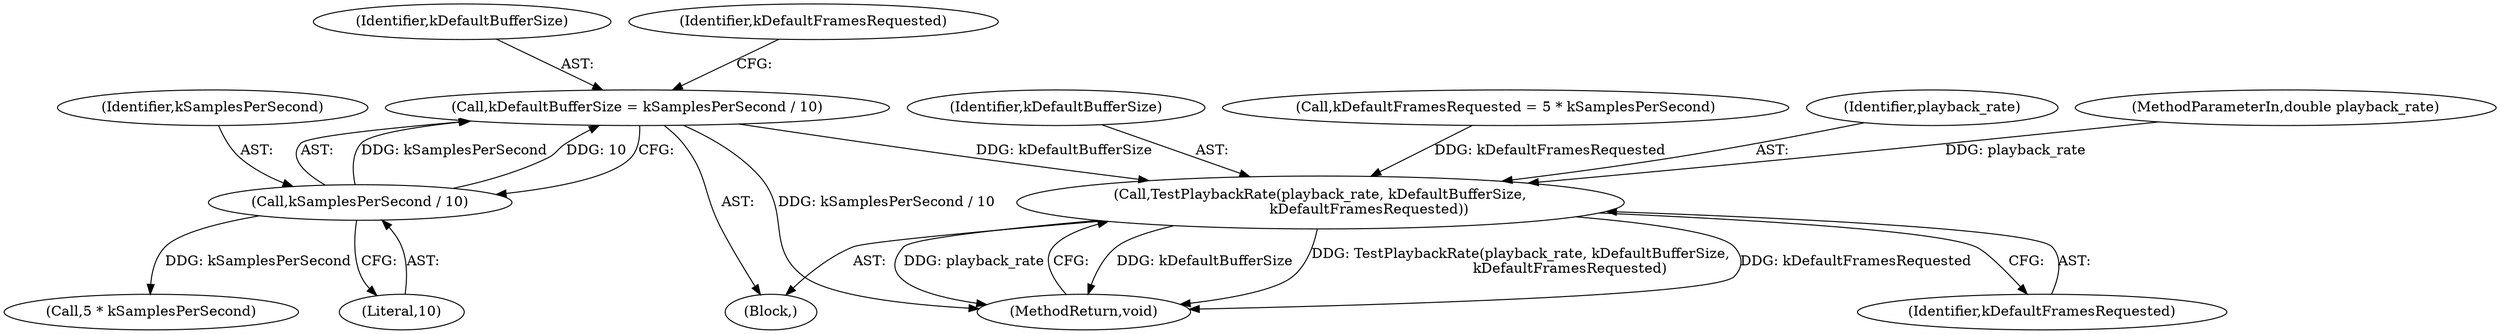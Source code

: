 digraph "1_Chrome_802ecdb9cee0d66fe546bdf24e98150f8f716ad8_7@del" {
"1000104" [label="(Call,kDefaultBufferSize = kSamplesPerSecond / 10)"];
"1000106" [label="(Call,kSamplesPerSecond / 10)"];
"1000115" [label="(Call,TestPlaybackRate(playback_rate, kDefaultBufferSize,\n                      kDefaultFramesRequested))"];
"1000115" [label="(Call,TestPlaybackRate(playback_rate, kDefaultBufferSize,\n                      kDefaultFramesRequested))"];
"1000102" [label="(Block,)"];
"1000105" [label="(Identifier,kDefaultBufferSize)"];
"1000111" [label="(Identifier,kDefaultFramesRequested)"];
"1000117" [label="(Identifier,kDefaultBufferSize)"];
"1000107" [label="(Identifier,kSamplesPerSecond)"];
"1000118" [label="(Identifier,kDefaultFramesRequested)"];
"1000106" [label="(Call,kSamplesPerSecond / 10)"];
"1000104" [label="(Call,kDefaultBufferSize = kSamplesPerSecond / 10)"];
"1000119" [label="(MethodReturn,void)"];
"1000108" [label="(Literal,10)"];
"1000110" [label="(Call,kDefaultFramesRequested = 5 * kSamplesPerSecond)"];
"1000112" [label="(Call,5 * kSamplesPerSecond)"];
"1000116" [label="(Identifier,playback_rate)"];
"1000101" [label="(MethodParameterIn,double playback_rate)"];
"1000104" -> "1000102"  [label="AST: "];
"1000104" -> "1000106"  [label="CFG: "];
"1000105" -> "1000104"  [label="AST: "];
"1000106" -> "1000104"  [label="AST: "];
"1000111" -> "1000104"  [label="CFG: "];
"1000104" -> "1000119"  [label="DDG: kSamplesPerSecond / 10"];
"1000106" -> "1000104"  [label="DDG: kSamplesPerSecond"];
"1000106" -> "1000104"  [label="DDG: 10"];
"1000104" -> "1000115"  [label="DDG: kDefaultBufferSize"];
"1000106" -> "1000108"  [label="CFG: "];
"1000107" -> "1000106"  [label="AST: "];
"1000108" -> "1000106"  [label="AST: "];
"1000106" -> "1000112"  [label="DDG: kSamplesPerSecond"];
"1000115" -> "1000102"  [label="AST: "];
"1000115" -> "1000118"  [label="CFG: "];
"1000116" -> "1000115"  [label="AST: "];
"1000117" -> "1000115"  [label="AST: "];
"1000118" -> "1000115"  [label="AST: "];
"1000119" -> "1000115"  [label="CFG: "];
"1000115" -> "1000119"  [label="DDG: kDefaultBufferSize"];
"1000115" -> "1000119"  [label="DDG: TestPlaybackRate(playback_rate, kDefaultBufferSize,\n                      kDefaultFramesRequested)"];
"1000115" -> "1000119"  [label="DDG: kDefaultFramesRequested"];
"1000115" -> "1000119"  [label="DDG: playback_rate"];
"1000101" -> "1000115"  [label="DDG: playback_rate"];
"1000110" -> "1000115"  [label="DDG: kDefaultFramesRequested"];
}
